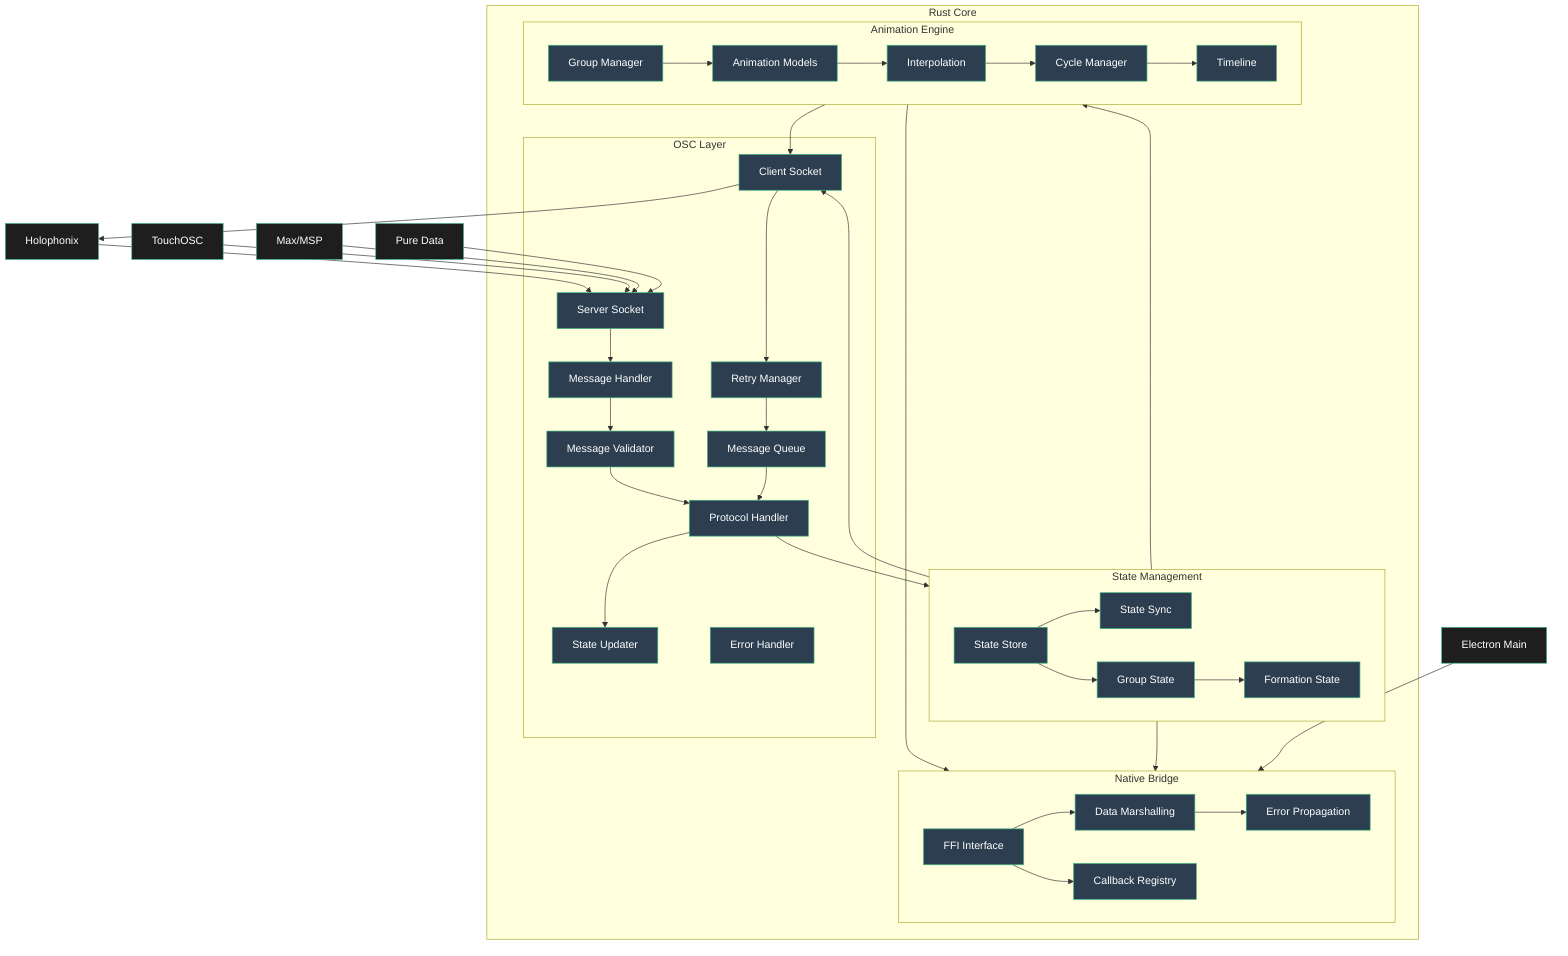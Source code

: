 flowchart TB
    %% Rust Core Architecture
    subgraph RustCore["Rust Core"]
        subgraph OSCLayer["OSC Layer"]
            OSCServer["Server Socket"]
            IncomingHandler["Message Handler"]
            ServerValidator["Message Validator"]
            StateUpdater["State Updater"]
            ErrorHandler["Error Handler"]
            OSCClient["Client Socket"]
            RetryManager["Retry Manager"]
            MessageQueue["Message Queue"]
            Protocol["Protocol Handler"]
            
            OSCServer --> IncomingHandler
            IncomingHandler --> ServerValidator
            ServerValidator --> Protocol
            Protocol --> StateUpdater
            OSCClient --> RetryManager
            RetryManager --> MessageQueue
            MessageQueue --> Protocol
        end

        subgraph NativeBridge["Native Bridge"]
            FFILayer["FFI Interface"]
            DataMarshalling["Data Marshalling"]
            ErrorPropagation["Error Propagation"]
            CallbackRegistry["Callback Registry"]
            
            FFILayer --> DataMarshalling
            DataMarshalling --> ErrorPropagation
            FFILayer --> CallbackRegistry
        end

        subgraph StateManagement["State Management"]
            StateStore["State Store"]
            StateSync["State Sync"]
            GroupState["Group State"]
            FormationState["Formation State"]
            
            StateStore --> StateSync
            StateStore --> GroupState
            GroupState --> FormationState
        end

        subgraph AnimationEngine["Animation Engine"]
            GroupManager["Group Manager"]
            AnimModels["Animation Models"]
            InterpolationSystem["Interpolation"]
            CycleManager["Cycle Manager"]
            Timeline["Timeline"]
            
            GroupManager --> AnimModels
            AnimModels --> InterpolationSystem
            InterpolationSystem --> CycleManager
            CycleManager --> Timeline
        end

        %% Inter-module Communication
        Protocol --> StateManagement
        StateManagement --> AnimationEngine
        AnimationEngine --> NativeBridge
        StateManagement --> NativeBridge
        StateManagement --> OSCClient
        AnimationEngine --> OSCClient
    end

    %% External Connections
    Holophonix["Holophonix"] --> OSCServer
    OSCClient --> Holophonix
    ElectronMain["Electron Main"] --> NativeBridge

    %% Control Apps
    TouchOSC["TouchOSC"] --> OSCServer
    MaxMSP["Max/MSP"] --> OSCServer
    PureData["Pure Data"] --> OSCServer

    %% Styling
    classDef default fill:#2C3E50,stroke:#41B883,color:#fff
    classDef external fill:#1E1E1E,stroke:#41B883,color:#fff
    
    class Holophonix,ElectronMain,TouchOSC,MaxMSP,PureData external
